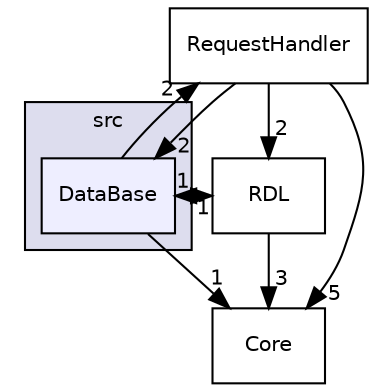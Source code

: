 digraph "C:/Users/gwc59/OneDrive/Desktop/RDLPIM/RDLPIM/gwcRDLToolbox/src/DataBase" {
  compound=true
  node [ fontsize="10", fontname="Helvetica"];
  edge [ labelfontsize="10", labelfontname="Helvetica"];
  subgraph clusterdir_b716102c4cd6e7bb5f70a2f9db7e2d6e {
    graph [ bgcolor="#ddddee", pencolor="black", label="src" fontname="Helvetica", fontsize="10", URL="dir_b716102c4cd6e7bb5f70a2f9db7e2d6e.html"]
  dir_ec797137cac153a1ddcb352c319e69f0 [shape=box, label="DataBase", style="filled", fillcolor="#eeeeff", pencolor="black", URL="dir_ec797137cac153a1ddcb352c319e69f0.html"];
  }
  dir_91d790207bd76361970baf9453422657 [shape=box label="RDL" URL="dir_91d790207bd76361970baf9453422657.html"];
  dir_4f904fc1818552d8cdc6806b13d4c171 [shape=box label="Core" URL="dir_4f904fc1818552d8cdc6806b13d4c171.html"];
  dir_ff187dd449628fb1b08c5368f2ef4d1d [shape=box label="RequestHandler" URL="dir_ff187dd449628fb1b08c5368f2ef4d1d.html"];
  dir_91d790207bd76361970baf9453422657->dir_4f904fc1818552d8cdc6806b13d4c171 [headlabel="3", labeldistance=1.5 headhref="dir_000017_000013.html"];
  dir_91d790207bd76361970baf9453422657->dir_ec797137cac153a1ddcb352c319e69f0 [headlabel="1", labeldistance=1.5 headhref="dir_000017_000014.html"];
  dir_ec797137cac153a1ddcb352c319e69f0->dir_91d790207bd76361970baf9453422657 [headlabel="1", labeldistance=1.5 headhref="dir_000014_000017.html"];
  dir_ec797137cac153a1ddcb352c319e69f0->dir_4f904fc1818552d8cdc6806b13d4c171 [headlabel="1", labeldistance=1.5 headhref="dir_000014_000013.html"];
  dir_ec797137cac153a1ddcb352c319e69f0->dir_ff187dd449628fb1b08c5368f2ef4d1d [headlabel="2", labeldistance=1.5 headhref="dir_000014_000018.html"];
  dir_ff187dd449628fb1b08c5368f2ef4d1d->dir_91d790207bd76361970baf9453422657 [headlabel="2", labeldistance=1.5 headhref="dir_000018_000017.html"];
  dir_ff187dd449628fb1b08c5368f2ef4d1d->dir_4f904fc1818552d8cdc6806b13d4c171 [headlabel="5", labeldistance=1.5 headhref="dir_000018_000013.html"];
  dir_ff187dd449628fb1b08c5368f2ef4d1d->dir_ec797137cac153a1ddcb352c319e69f0 [headlabel="2", labeldistance=1.5 headhref="dir_000018_000014.html"];
}
